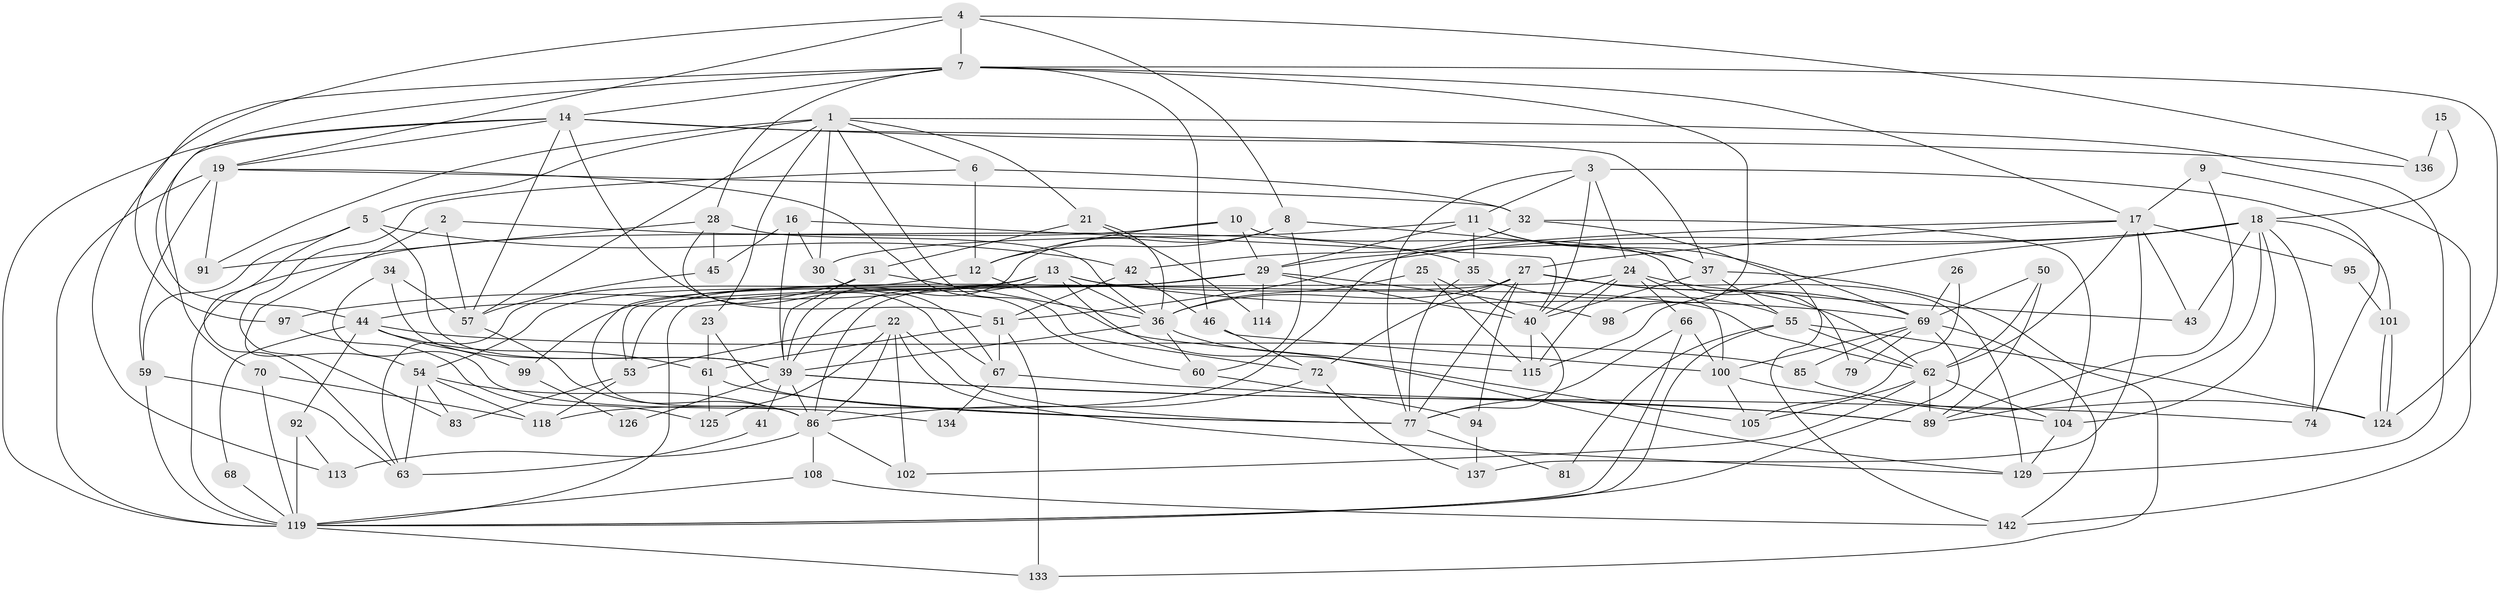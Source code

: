 // original degree distribution, {9: 0.014084507042253521, 3: 0.2887323943661972, 2: 0.14788732394366197, 5: 0.1619718309859155, 4: 0.2605633802816901, 7: 0.04225352112676056, 6: 0.056338028169014086, 8: 0.028169014084507043}
// Generated by graph-tools (version 1.1) at 2025/11/02/27/25 16:11:18]
// undirected, 95 vertices, 231 edges
graph export_dot {
graph [start="1"]
  node [color=gray90,style=filled];
  1 [super="+120"];
  2 [super="+139"];
  3 [super="+76"];
  4 [super="+58"];
  5;
  6;
  7 [super="+38"];
  8 [super="+88"];
  9;
  10;
  11 [super="+20"];
  12;
  13 [super="+49"];
  14 [super="+78"];
  15;
  16;
  17 [super="+52"];
  18 [super="+121"];
  19 [super="+87"];
  21 [super="+33"];
  22 [super="+141"];
  23 [super="+47"];
  24 [super="+48"];
  25;
  26;
  27 [super="+65"];
  28;
  29 [super="+127"];
  30 [super="+116"];
  31;
  32;
  34;
  35;
  36 [super="+131"];
  37 [super="+110"];
  39 [super="+107"];
  40 [super="+132"];
  41;
  42;
  43 [super="+90"];
  44 [super="+75"];
  45 [super="+56"];
  46;
  50;
  51 [super="+123"];
  53 [super="+64"];
  54 [super="+71"];
  55 [super="+84"];
  57 [super="+82"];
  59 [super="+130"];
  60;
  61 [super="+122"];
  62 [super="+103"];
  63 [super="+111"];
  66 [super="+93"];
  67 [super="+80"];
  68;
  69 [super="+73"];
  70;
  72 [super="+112"];
  74;
  77 [super="+96"];
  79;
  81;
  83 [super="+106"];
  85;
  86 [super="+128"];
  89 [super="+135"];
  91;
  92 [super="+117"];
  94;
  95;
  97;
  98;
  99;
  100 [super="+109"];
  101;
  102;
  104;
  105;
  108;
  113;
  114;
  115;
  118;
  119 [super="+140"];
  124;
  125;
  126;
  129 [super="+138"];
  133;
  134;
  136;
  137;
  142;
  1 -- 5;
  1 -- 6;
  1 -- 23;
  1 -- 91;
  1 -- 129;
  1 -- 21;
  1 -- 72;
  1 -- 57;
  1 -- 30;
  2 -- 35;
  2 -- 57;
  2 -- 54;
  3 -- 74;
  3 -- 11;
  3 -- 77;
  3 -- 40;
  3 -- 24;
  4 -- 97;
  4 -- 19;
  4 -- 7;
  4 -- 8;
  4 -- 136;
  5 -- 42;
  5 -- 63;
  5 -- 59;
  5 -- 39;
  6 -- 32;
  6 -- 12;
  6 -- 83;
  7 -- 14;
  7 -- 17;
  7 -- 46;
  7 -- 98;
  7 -- 113;
  7 -- 124;
  7 -- 28;
  7 -- 44;
  8 -- 37;
  8 -- 39;
  8 -- 12;
  8 -- 60;
  9 -- 17;
  9 -- 89;
  9 -- 142;
  10 -- 12;
  10 -- 29;
  10 -- 79;
  10 -- 119;
  11 -- 35;
  11 -- 29;
  11 -- 37;
  11 -- 30;
  11 -- 69;
  12 -- 63;
  12 -- 115;
  13 -- 36;
  13 -- 86;
  13 -- 62;
  13 -- 97;
  13 -- 69;
  13 -- 54;
  13 -- 39;
  13 -- 105;
  14 -- 70;
  14 -- 136;
  14 -- 37;
  14 -- 19;
  14 -- 67;
  14 -- 119;
  14 -- 57;
  15 -- 136;
  15 -- 18;
  16 -- 30;
  16 -- 45;
  16 -- 39;
  16 -- 40;
  17 -- 118;
  17 -- 137;
  17 -- 62;
  17 -- 27;
  17 -- 43;
  17 -- 95;
  18 -- 115;
  18 -- 74;
  18 -- 89;
  18 -- 51;
  18 -- 101;
  18 -- 104;
  18 -- 43;
  18 -- 29;
  19 -- 91;
  19 -- 60;
  19 -- 59;
  19 -- 32;
  19 -- 119;
  21 -- 36;
  21 -- 114;
  21 -- 31;
  22 -- 102;
  22 -- 86;
  22 -- 125;
  22 -- 129;
  22 -- 77;
  22 -- 53;
  23 -- 77;
  23 -- 61;
  24 -- 100;
  24 -- 119;
  24 -- 40;
  24 -- 66;
  24 -- 115;
  24 -- 43;
  25 -- 36;
  25 -- 115;
  25 -- 40;
  26 -- 105;
  26 -- 69;
  27 -- 69;
  27 -- 72;
  27 -- 77;
  27 -- 94;
  27 -- 129;
  27 -- 36;
  27 -- 62;
  27 -- 53;
  28 -- 36;
  28 -- 45 [weight=2];
  28 -- 91;
  28 -- 51;
  29 -- 98;
  29 -- 99;
  29 -- 114;
  29 -- 53;
  29 -- 40;
  29 -- 86;
  30 -- 67;
  31 -- 39;
  31 -- 36 [weight=2];
  31 -- 44;
  32 -- 142;
  32 -- 42;
  32 -- 104;
  34 -- 39;
  34 -- 57;
  34 -- 134;
  35 -- 55;
  35 -- 77;
  36 -- 39;
  36 -- 129;
  36 -- 60;
  37 -- 55;
  37 -- 133;
  37 -- 40;
  39 -- 89;
  39 -- 74;
  39 -- 126 [weight=2];
  39 -- 41;
  39 -- 86;
  40 -- 115;
  40 -- 77;
  41 -- 63;
  42 -- 51;
  42 -- 46;
  44 -- 61;
  44 -- 92;
  44 -- 99;
  44 -- 85;
  44 -- 68;
  45 -- 57;
  46 -- 100;
  46 -- 72;
  50 -- 89;
  50 -- 69;
  50 -- 62;
  51 -- 133;
  51 -- 67;
  51 -- 61;
  53 -- 118;
  53 -- 83;
  54 -- 63 [weight=2];
  54 -- 83;
  54 -- 118;
  54 -- 86;
  55 -- 124;
  55 -- 81;
  55 -- 119;
  55 -- 62;
  57 -- 86;
  59 -- 119;
  59 -- 63;
  60 -- 94;
  61 -- 77;
  61 -- 125;
  62 -- 89 [weight=2];
  62 -- 105;
  62 -- 102;
  62 -- 104;
  66 -- 119;
  66 -- 100;
  66 -- 77;
  67 -- 89;
  67 -- 134;
  68 -- 119;
  69 -- 79;
  69 -- 100;
  69 -- 85;
  69 -- 119;
  69 -- 142;
  70 -- 118;
  70 -- 119;
  72 -- 86;
  72 -- 137;
  77 -- 81;
  85 -- 124;
  86 -- 102;
  86 -- 108;
  86 -- 113;
  92 -- 113;
  92 -- 119;
  94 -- 137;
  95 -- 101;
  97 -- 125;
  99 -- 126;
  100 -- 105;
  100 -- 104;
  101 -- 124;
  101 -- 124;
  104 -- 129;
  108 -- 142;
  108 -- 119;
  119 -- 133;
}
